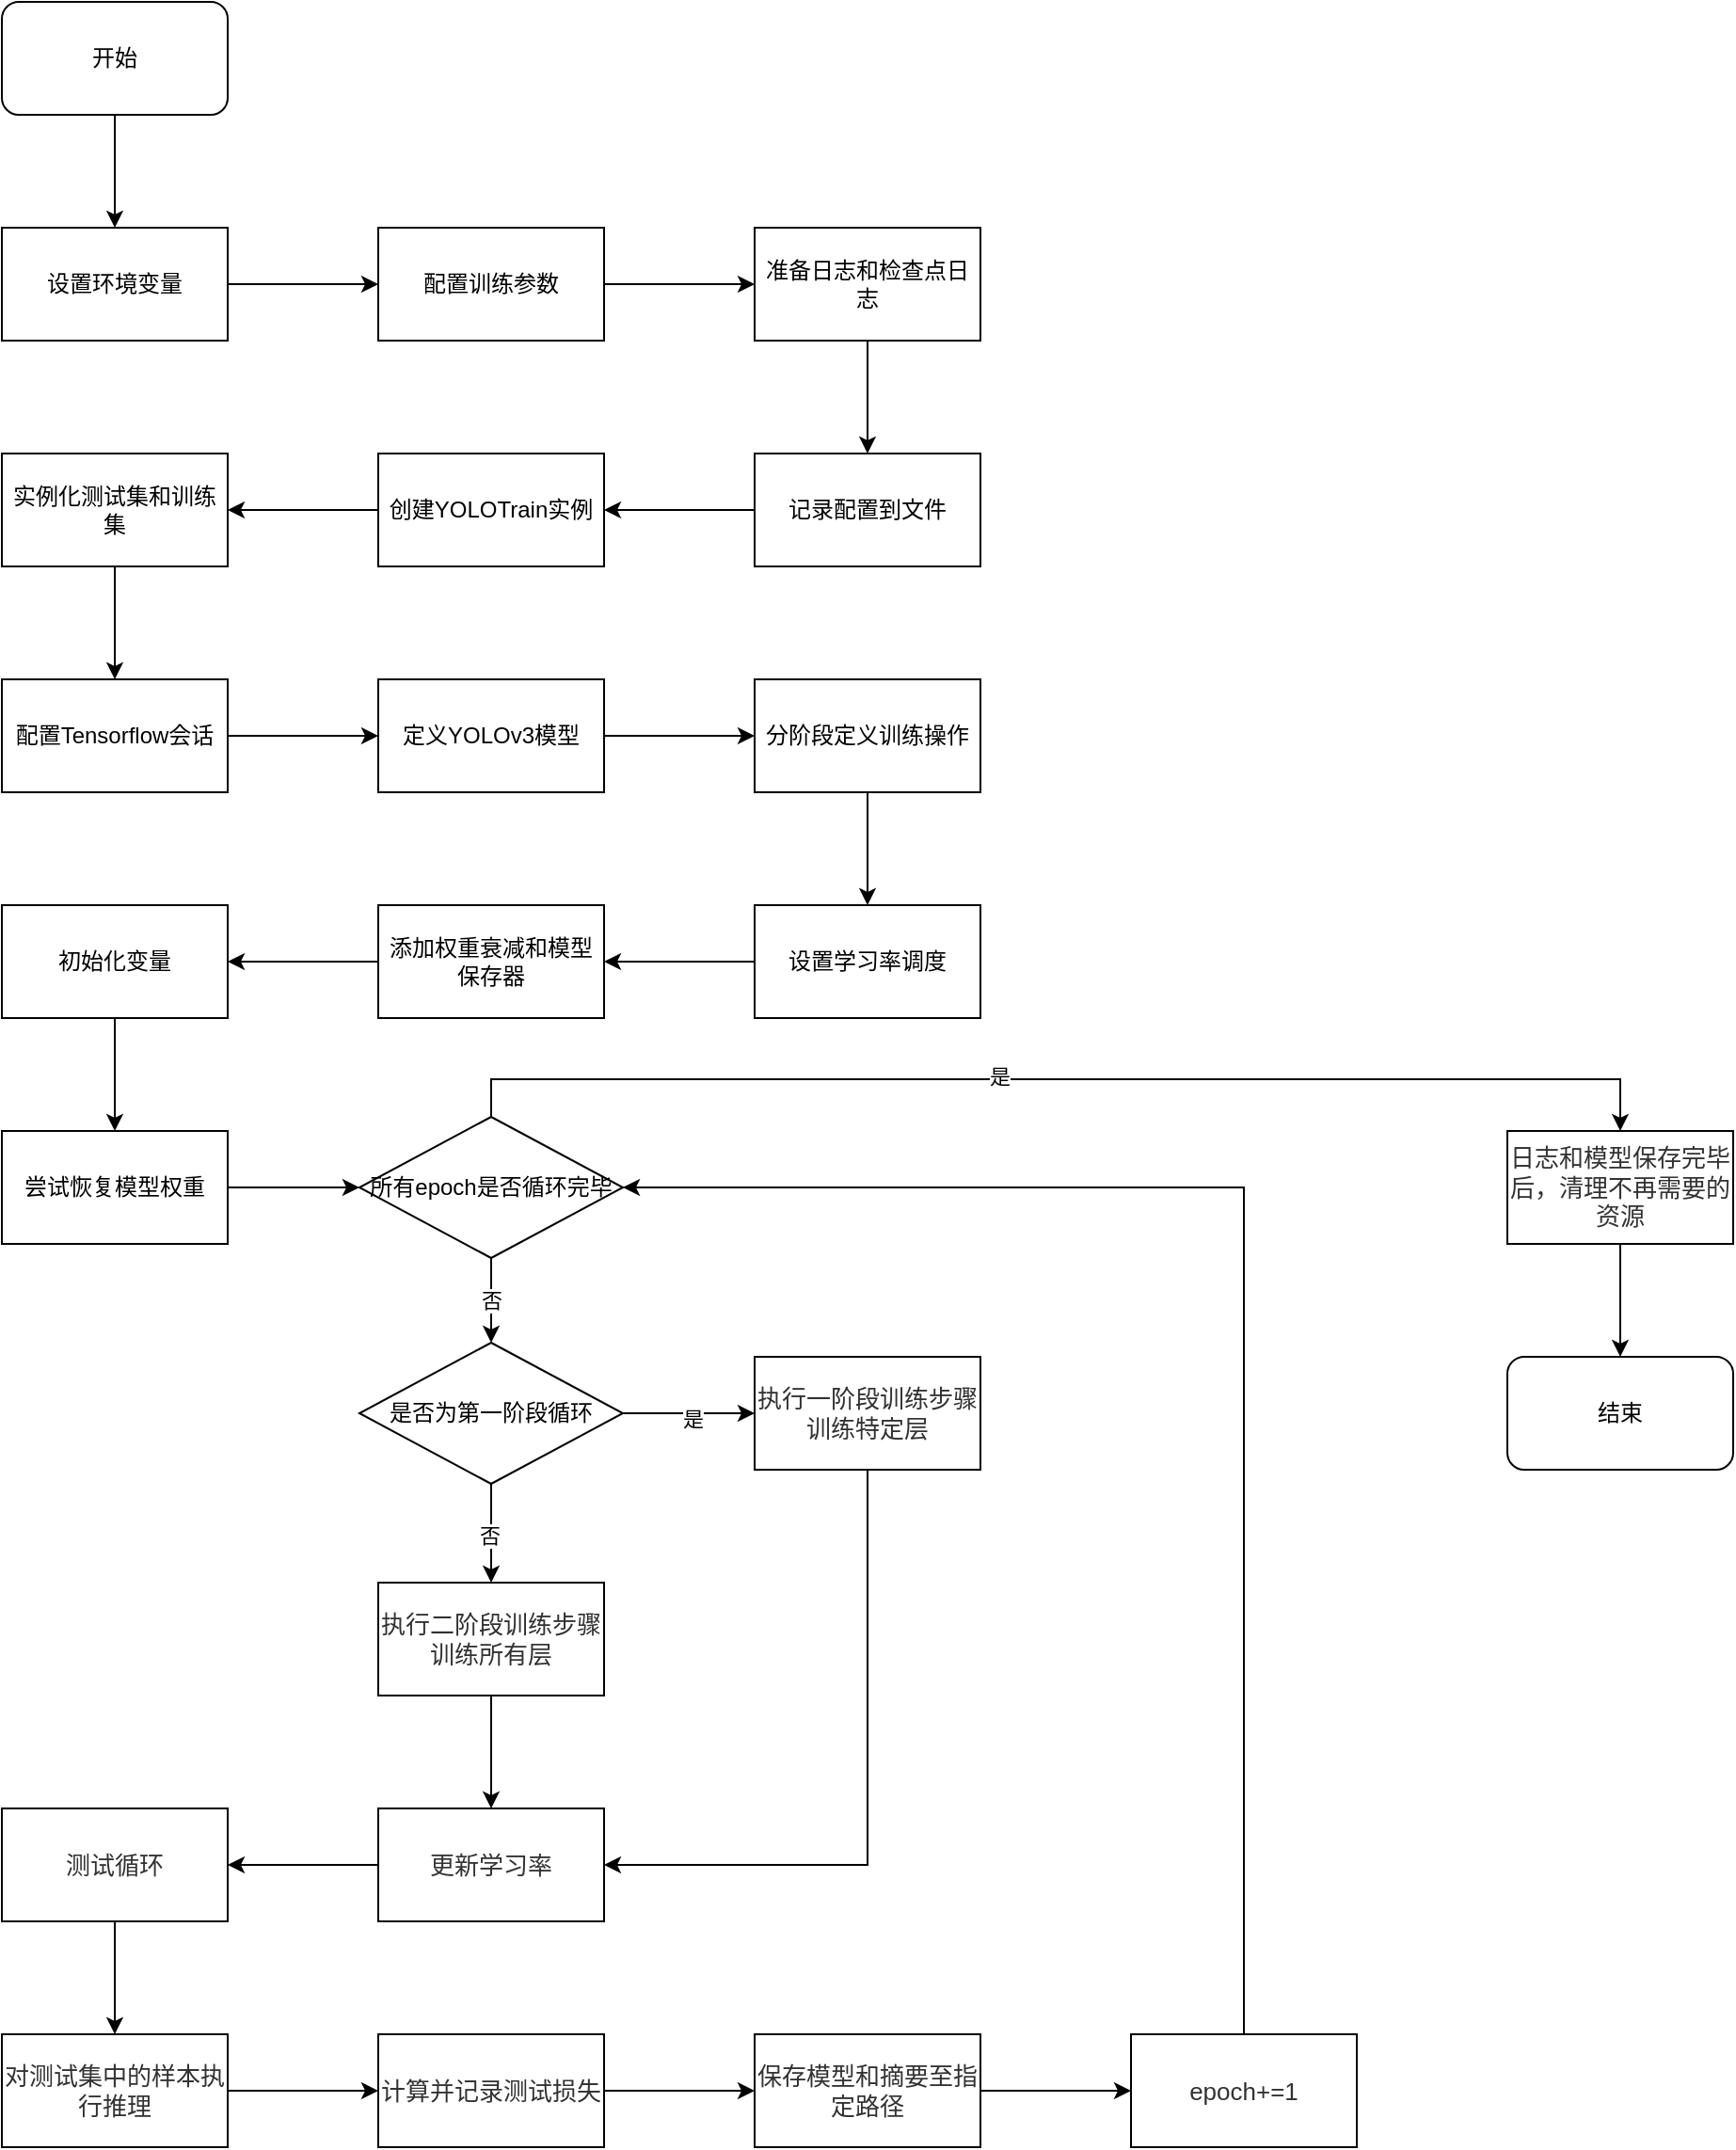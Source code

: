 <mxfile version="24.4.0" type="github">
  <diagram name="第 1 页" id="zYh_uFx0zvC80kyLPUVe">
    <mxGraphModel dx="1030" dy="1308" grid="1" gridSize="10" guides="1" tooltips="1" connect="1" arrows="1" fold="1" page="1" pageScale="1" pageWidth="827" pageHeight="1169" math="0" shadow="0">
      <root>
        <mxCell id="0" />
        <mxCell id="1" parent="0" />
        <mxCell id="XAgX9X6kNNlkOWU7wytl-17" style="edgeStyle=orthogonalEdgeStyle;rounded=0;orthogonalLoop=1;jettySize=auto;html=1;exitX=0.5;exitY=1;exitDx=0;exitDy=0;entryX=0.5;entryY=0;entryDx=0;entryDy=0;" edge="1" parent="1" source="XAgX9X6kNNlkOWU7wytl-1" target="XAgX9X6kNNlkOWU7wytl-2">
          <mxGeometry relative="1" as="geometry" />
        </mxCell>
        <mxCell id="XAgX9X6kNNlkOWU7wytl-1" value="开始" style="rounded=1;whiteSpace=wrap;html=1;" vertex="1" parent="1">
          <mxGeometry x="160" y="340" width="120" height="60" as="geometry" />
        </mxCell>
        <mxCell id="XAgX9X6kNNlkOWU7wytl-18" style="edgeStyle=orthogonalEdgeStyle;rounded=0;orthogonalLoop=1;jettySize=auto;html=1;exitX=1;exitY=0.5;exitDx=0;exitDy=0;entryX=0;entryY=0.5;entryDx=0;entryDy=0;" edge="1" parent="1" source="XAgX9X6kNNlkOWU7wytl-2" target="XAgX9X6kNNlkOWU7wytl-3">
          <mxGeometry relative="1" as="geometry" />
        </mxCell>
        <mxCell id="XAgX9X6kNNlkOWU7wytl-2" value="设置环境变量" style="rounded=0;whiteSpace=wrap;html=1;" vertex="1" parent="1">
          <mxGeometry x="160" y="460" width="120" height="60" as="geometry" />
        </mxCell>
        <mxCell id="XAgX9X6kNNlkOWU7wytl-19" style="edgeStyle=orthogonalEdgeStyle;rounded=0;orthogonalLoop=1;jettySize=auto;html=1;exitX=1;exitY=0.5;exitDx=0;exitDy=0;" edge="1" parent="1" source="XAgX9X6kNNlkOWU7wytl-3" target="XAgX9X6kNNlkOWU7wytl-4">
          <mxGeometry relative="1" as="geometry" />
        </mxCell>
        <mxCell id="XAgX9X6kNNlkOWU7wytl-3" value="配置训练参数" style="rounded=0;whiteSpace=wrap;html=1;" vertex="1" parent="1">
          <mxGeometry x="360" y="460" width="120" height="60" as="geometry" />
        </mxCell>
        <mxCell id="XAgX9X6kNNlkOWU7wytl-20" style="edgeStyle=orthogonalEdgeStyle;rounded=0;orthogonalLoop=1;jettySize=auto;html=1;exitX=0.5;exitY=1;exitDx=0;exitDy=0;entryX=0.5;entryY=0;entryDx=0;entryDy=0;" edge="1" parent="1" source="XAgX9X6kNNlkOWU7wytl-4" target="XAgX9X6kNNlkOWU7wytl-7">
          <mxGeometry relative="1" as="geometry" />
        </mxCell>
        <mxCell id="XAgX9X6kNNlkOWU7wytl-4" value="准备日志和检查点日志" style="rounded=0;whiteSpace=wrap;html=1;" vertex="1" parent="1">
          <mxGeometry x="560" y="460" width="120" height="60" as="geometry" />
        </mxCell>
        <mxCell id="XAgX9X6kNNlkOWU7wytl-23" style="edgeStyle=orthogonalEdgeStyle;rounded=0;orthogonalLoop=1;jettySize=auto;html=1;exitX=0.5;exitY=1;exitDx=0;exitDy=0;entryX=0.5;entryY=0;entryDx=0;entryDy=0;" edge="1" parent="1" source="XAgX9X6kNNlkOWU7wytl-5" target="XAgX9X6kNNlkOWU7wytl-8">
          <mxGeometry relative="1" as="geometry" />
        </mxCell>
        <mxCell id="XAgX9X6kNNlkOWU7wytl-5" value="实例化测试集和训练集" style="rounded=0;whiteSpace=wrap;html=1;" vertex="1" parent="1">
          <mxGeometry x="160" y="580" width="120" height="60" as="geometry" />
        </mxCell>
        <mxCell id="XAgX9X6kNNlkOWU7wytl-22" style="edgeStyle=orthogonalEdgeStyle;rounded=0;orthogonalLoop=1;jettySize=auto;html=1;exitX=0;exitY=0.5;exitDx=0;exitDy=0;entryX=1;entryY=0.5;entryDx=0;entryDy=0;" edge="1" parent="1" source="XAgX9X6kNNlkOWU7wytl-6" target="XAgX9X6kNNlkOWU7wytl-5">
          <mxGeometry relative="1" as="geometry" />
        </mxCell>
        <mxCell id="XAgX9X6kNNlkOWU7wytl-6" value="创建YOLOTrain实例" style="rounded=0;whiteSpace=wrap;html=1;" vertex="1" parent="1">
          <mxGeometry x="360" y="580" width="120" height="60" as="geometry" />
        </mxCell>
        <mxCell id="XAgX9X6kNNlkOWU7wytl-21" style="edgeStyle=orthogonalEdgeStyle;rounded=0;orthogonalLoop=1;jettySize=auto;html=1;exitX=0;exitY=0.5;exitDx=0;exitDy=0;entryX=1;entryY=0.5;entryDx=0;entryDy=0;" edge="1" parent="1" source="XAgX9X6kNNlkOWU7wytl-7" target="XAgX9X6kNNlkOWU7wytl-6">
          <mxGeometry relative="1" as="geometry" />
        </mxCell>
        <mxCell id="XAgX9X6kNNlkOWU7wytl-7" value="记录配置到文件" style="rounded=0;whiteSpace=wrap;html=1;" vertex="1" parent="1">
          <mxGeometry x="560" y="580" width="120" height="60" as="geometry" />
        </mxCell>
        <mxCell id="XAgX9X6kNNlkOWU7wytl-24" style="edgeStyle=orthogonalEdgeStyle;rounded=0;orthogonalLoop=1;jettySize=auto;html=1;exitX=1;exitY=0.5;exitDx=0;exitDy=0;" edge="1" parent="1" source="XAgX9X6kNNlkOWU7wytl-8" target="XAgX9X6kNNlkOWU7wytl-9">
          <mxGeometry relative="1" as="geometry" />
        </mxCell>
        <mxCell id="XAgX9X6kNNlkOWU7wytl-8" value="配置Tensorflow会话" style="rounded=0;whiteSpace=wrap;html=1;" vertex="1" parent="1">
          <mxGeometry x="160" y="700" width="120" height="60" as="geometry" />
        </mxCell>
        <mxCell id="XAgX9X6kNNlkOWU7wytl-25" style="edgeStyle=orthogonalEdgeStyle;rounded=0;orthogonalLoop=1;jettySize=auto;html=1;exitX=1;exitY=0.5;exitDx=0;exitDy=0;" edge="1" parent="1" source="XAgX9X6kNNlkOWU7wytl-9" target="XAgX9X6kNNlkOWU7wytl-10">
          <mxGeometry relative="1" as="geometry" />
        </mxCell>
        <mxCell id="XAgX9X6kNNlkOWU7wytl-9" value="定义YOLOv3模型" style="rounded=0;whiteSpace=wrap;html=1;" vertex="1" parent="1">
          <mxGeometry x="360" y="700" width="120" height="60" as="geometry" />
        </mxCell>
        <mxCell id="XAgX9X6kNNlkOWU7wytl-26" style="edgeStyle=orthogonalEdgeStyle;rounded=0;orthogonalLoop=1;jettySize=auto;html=1;exitX=0.5;exitY=1;exitDx=0;exitDy=0;" edge="1" parent="1" source="XAgX9X6kNNlkOWU7wytl-10" target="XAgX9X6kNNlkOWU7wytl-13">
          <mxGeometry relative="1" as="geometry" />
        </mxCell>
        <mxCell id="XAgX9X6kNNlkOWU7wytl-10" value="分阶段定义训练操作" style="rounded=0;whiteSpace=wrap;html=1;" vertex="1" parent="1">
          <mxGeometry x="560" y="700" width="120" height="60" as="geometry" />
        </mxCell>
        <mxCell id="XAgX9X6kNNlkOWU7wytl-29" style="edgeStyle=orthogonalEdgeStyle;rounded=0;orthogonalLoop=1;jettySize=auto;html=1;exitX=0.5;exitY=1;exitDx=0;exitDy=0;" edge="1" parent="1" source="XAgX9X6kNNlkOWU7wytl-11" target="XAgX9X6kNNlkOWU7wytl-14">
          <mxGeometry relative="1" as="geometry" />
        </mxCell>
        <mxCell id="XAgX9X6kNNlkOWU7wytl-11" value="初始化变量" style="rounded=0;whiteSpace=wrap;html=1;" vertex="1" parent="1">
          <mxGeometry x="160" y="820" width="120" height="60" as="geometry" />
        </mxCell>
        <mxCell id="XAgX9X6kNNlkOWU7wytl-28" style="edgeStyle=orthogonalEdgeStyle;rounded=0;orthogonalLoop=1;jettySize=auto;html=1;exitX=0;exitY=0.5;exitDx=0;exitDy=0;" edge="1" parent="1" source="XAgX9X6kNNlkOWU7wytl-12" target="XAgX9X6kNNlkOWU7wytl-11">
          <mxGeometry relative="1" as="geometry" />
        </mxCell>
        <mxCell id="XAgX9X6kNNlkOWU7wytl-12" value="添加权重衰减和模型保存器" style="rounded=0;whiteSpace=wrap;html=1;" vertex="1" parent="1">
          <mxGeometry x="360" y="820" width="120" height="60" as="geometry" />
        </mxCell>
        <mxCell id="XAgX9X6kNNlkOWU7wytl-27" style="edgeStyle=orthogonalEdgeStyle;rounded=0;orthogonalLoop=1;jettySize=auto;html=1;exitX=0;exitY=0.5;exitDx=0;exitDy=0;" edge="1" parent="1" source="XAgX9X6kNNlkOWU7wytl-13" target="XAgX9X6kNNlkOWU7wytl-12">
          <mxGeometry relative="1" as="geometry" />
        </mxCell>
        <mxCell id="XAgX9X6kNNlkOWU7wytl-13" value="设置学习率调度" style="rounded=0;whiteSpace=wrap;html=1;" vertex="1" parent="1">
          <mxGeometry x="560" y="820" width="120" height="60" as="geometry" />
        </mxCell>
        <mxCell id="XAgX9X6kNNlkOWU7wytl-36" style="edgeStyle=orthogonalEdgeStyle;rounded=0;orthogonalLoop=1;jettySize=auto;html=1;exitX=1;exitY=0.5;exitDx=0;exitDy=0;entryX=0;entryY=0.5;entryDx=0;entryDy=0;" edge="1" parent="1" source="XAgX9X6kNNlkOWU7wytl-14" target="XAgX9X6kNNlkOWU7wytl-30">
          <mxGeometry relative="1" as="geometry" />
        </mxCell>
        <mxCell id="XAgX9X6kNNlkOWU7wytl-14" value="尝试恢复模型权重" style="rounded=0;whiteSpace=wrap;html=1;" vertex="1" parent="1">
          <mxGeometry x="160" y="940" width="120" height="60" as="geometry" />
        </mxCell>
        <mxCell id="XAgX9X6kNNlkOWU7wytl-43" style="edgeStyle=orthogonalEdgeStyle;rounded=0;orthogonalLoop=1;jettySize=auto;html=1;exitX=0.5;exitY=1;exitDx=0;exitDy=0;entryX=0.5;entryY=0;entryDx=0;entryDy=0;" edge="1" parent="1" source="XAgX9X6kNNlkOWU7wytl-30" target="XAgX9X6kNNlkOWU7wytl-41">
          <mxGeometry relative="1" as="geometry" />
        </mxCell>
        <mxCell id="XAgX9X6kNNlkOWU7wytl-44" value="否" style="edgeLabel;html=1;align=center;verticalAlign=middle;resizable=0;points=[];" vertex="1" connectable="0" parent="XAgX9X6kNNlkOWU7wytl-43">
          <mxGeometry relative="1" as="geometry">
            <mxPoint as="offset" />
          </mxGeometry>
        </mxCell>
        <mxCell id="XAgX9X6kNNlkOWU7wytl-64" style="edgeStyle=orthogonalEdgeStyle;rounded=0;orthogonalLoop=1;jettySize=auto;html=1;exitX=0.5;exitY=0;exitDx=0;exitDy=0;entryX=0.5;entryY=0;entryDx=0;entryDy=0;" edge="1" parent="1" source="XAgX9X6kNNlkOWU7wytl-30" target="XAgX9X6kNNlkOWU7wytl-33">
          <mxGeometry relative="1" as="geometry" />
        </mxCell>
        <mxCell id="XAgX9X6kNNlkOWU7wytl-65" value="是" style="edgeLabel;html=1;align=center;verticalAlign=middle;resizable=0;points=[];" vertex="1" connectable="0" parent="XAgX9X6kNNlkOWU7wytl-64">
          <mxGeometry x="-0.106" y="2" relative="1" as="geometry">
            <mxPoint as="offset" />
          </mxGeometry>
        </mxCell>
        <mxCell id="XAgX9X6kNNlkOWU7wytl-30" value="所有epoch是否循环完毕" style="rhombus;whiteSpace=wrap;html=1;" vertex="1" parent="1">
          <mxGeometry x="350" y="932.5" width="140" height="75" as="geometry" />
        </mxCell>
        <mxCell id="XAgX9X6kNNlkOWU7wytl-70" style="edgeStyle=orthogonalEdgeStyle;rounded=0;orthogonalLoop=1;jettySize=auto;html=1;exitX=0.5;exitY=1;exitDx=0;exitDy=0;entryX=0.5;entryY=0;entryDx=0;entryDy=0;" edge="1" parent="1" source="XAgX9X6kNNlkOWU7wytl-33" target="XAgX9X6kNNlkOWU7wytl-69">
          <mxGeometry relative="1" as="geometry" />
        </mxCell>
        <mxCell id="XAgX9X6kNNlkOWU7wytl-33" value="&lt;meta charset=&quot;utf-8&quot;&gt;&lt;span style=&quot;caret-color: rgb(50, 50, 50); color: rgb(50, 50, 50); font-family: &amp;quot;Microsoft YaHei&amp;quot;, 微软雅黑, Arial; font-size: 13px; font-style: normal; font-variant-caps: normal; font-weight: 400; letter-spacing: normal; orphans: auto; text-align: center; text-indent: 0px; text-transform: none; white-space: normal; widows: auto; word-spacing: 0px; -webkit-text-stroke-width: 0px; background-color: rgba(255, 255, 255, 0.01); text-decoration: none; display: inline !important; float: none;&quot;&gt;日志和模型保存完毕后，清理不再需要的资源&lt;/span&gt;" style="rounded=0;whiteSpace=wrap;html=1;" vertex="1" parent="1">
          <mxGeometry x="960" y="940" width="120" height="60" as="geometry" />
        </mxCell>
        <mxCell id="XAgX9X6kNNlkOWU7wytl-53" style="edgeStyle=orthogonalEdgeStyle;rounded=0;orthogonalLoop=1;jettySize=auto;html=1;exitX=0.5;exitY=1;exitDx=0;exitDy=0;entryX=1;entryY=0.5;entryDx=0;entryDy=0;" edge="1" parent="1" source="XAgX9X6kNNlkOWU7wytl-40" target="XAgX9X6kNNlkOWU7wytl-50">
          <mxGeometry relative="1" as="geometry" />
        </mxCell>
        <mxCell id="XAgX9X6kNNlkOWU7wytl-40" value="&lt;span style=&quot;color: rgb(50, 50, 50); font-family: &amp;quot;Microsoft YaHei&amp;quot;, 微软雅黑, Arial; font-size: 13px; caret-color: rgb(50, 50, 50); background-color: rgba(255, 255, 255, 0.01);&quot;&gt;执行一阶段训练步骤&lt;/span&gt;&lt;div&gt;&lt;span style=&quot;color: rgb(50, 50, 50); font-family: &amp;quot;Microsoft YaHei&amp;quot;, 微软雅黑, Arial; font-size: 13px; caret-color: rgb(50, 50, 50); background-color: rgba(255, 255, 255, 0.01);&quot;&gt;训练特定层&lt;/span&gt;&lt;/div&gt;" style="rounded=0;whiteSpace=wrap;html=1;" vertex="1" parent="1">
          <mxGeometry x="560" y="1060" width="120" height="60" as="geometry" />
        </mxCell>
        <mxCell id="XAgX9X6kNNlkOWU7wytl-45" style="edgeStyle=orthogonalEdgeStyle;rounded=0;orthogonalLoop=1;jettySize=auto;html=1;exitX=1;exitY=0.5;exitDx=0;exitDy=0;" edge="1" parent="1" source="XAgX9X6kNNlkOWU7wytl-41" target="XAgX9X6kNNlkOWU7wytl-40">
          <mxGeometry relative="1" as="geometry" />
        </mxCell>
        <mxCell id="XAgX9X6kNNlkOWU7wytl-46" value="是" style="edgeLabel;html=1;align=center;verticalAlign=middle;resizable=0;points=[];" vertex="1" connectable="0" parent="XAgX9X6kNNlkOWU7wytl-45">
          <mxGeometry x="0.057" y="-3" relative="1" as="geometry">
            <mxPoint as="offset" />
          </mxGeometry>
        </mxCell>
        <mxCell id="XAgX9X6kNNlkOWU7wytl-48" style="edgeStyle=orthogonalEdgeStyle;rounded=0;orthogonalLoop=1;jettySize=auto;html=1;exitX=0.5;exitY=1;exitDx=0;exitDy=0;" edge="1" parent="1" source="XAgX9X6kNNlkOWU7wytl-41" target="XAgX9X6kNNlkOWU7wytl-47">
          <mxGeometry relative="1" as="geometry" />
        </mxCell>
        <mxCell id="XAgX9X6kNNlkOWU7wytl-49" value="否" style="edgeLabel;html=1;align=center;verticalAlign=middle;resizable=0;points=[];" vertex="1" connectable="0" parent="XAgX9X6kNNlkOWU7wytl-48">
          <mxGeometry x="0.009" y="-1" relative="1" as="geometry">
            <mxPoint y="1" as="offset" />
          </mxGeometry>
        </mxCell>
        <mxCell id="XAgX9X6kNNlkOWU7wytl-41" value="是否为第一阶段循环" style="rhombus;whiteSpace=wrap;html=1;" vertex="1" parent="1">
          <mxGeometry x="350" y="1052.5" width="140" height="75" as="geometry" />
        </mxCell>
        <mxCell id="XAgX9X6kNNlkOWU7wytl-52" style="edgeStyle=orthogonalEdgeStyle;rounded=0;orthogonalLoop=1;jettySize=auto;html=1;exitX=0.5;exitY=1;exitDx=0;exitDy=0;entryX=0.5;entryY=0;entryDx=0;entryDy=0;" edge="1" parent="1" source="XAgX9X6kNNlkOWU7wytl-47" target="XAgX9X6kNNlkOWU7wytl-50">
          <mxGeometry relative="1" as="geometry" />
        </mxCell>
        <mxCell id="XAgX9X6kNNlkOWU7wytl-47" value="&lt;span style=&quot;caret-color: rgb(50, 50, 50); color: rgb(50, 50, 50); font-family: &amp;quot;Microsoft YaHei&amp;quot;, 微软雅黑, Arial; font-size: 13px; background-color: rgba(255, 255, 255, 0.01);&quot;&gt;执行二阶段训练步骤&lt;/span&gt;&lt;div&gt;&lt;font face=&quot;Microsoft YaHei, 微软雅黑, Arial&quot; color=&quot;#323232&quot;&gt;&lt;span style=&quot;font-size: 13px; caret-color: rgb(50, 50, 50); background-color: rgba(255, 255, 255, 0.01);&quot;&gt;训练所有层&lt;/span&gt;&lt;/font&gt;&lt;/div&gt;" style="rounded=0;whiteSpace=wrap;html=1;" vertex="1" parent="1">
          <mxGeometry x="360" y="1180" width="120" height="60" as="geometry" />
        </mxCell>
        <mxCell id="XAgX9X6kNNlkOWU7wytl-54" style="edgeStyle=orthogonalEdgeStyle;rounded=0;orthogonalLoop=1;jettySize=auto;html=1;exitX=0;exitY=0.5;exitDx=0;exitDy=0;entryX=1;entryY=0.5;entryDx=0;entryDy=0;" edge="1" parent="1" source="XAgX9X6kNNlkOWU7wytl-50">
          <mxGeometry relative="1" as="geometry">
            <mxPoint x="280" y="1330" as="targetPoint" />
          </mxGeometry>
        </mxCell>
        <mxCell id="XAgX9X6kNNlkOWU7wytl-50" value="&lt;span style=&quot;caret-color: rgb(50, 50, 50); color: rgb(50, 50, 50); font-family: &amp;quot;Microsoft YaHei&amp;quot;, 微软雅黑, Arial; font-size: 13px; background-color: rgba(255, 255, 255, 0.01);&quot;&gt;更新学习率&lt;/span&gt;" style="rounded=0;whiteSpace=wrap;html=1;" vertex="1" parent="1">
          <mxGeometry x="360" y="1300" width="120" height="60" as="geometry" />
        </mxCell>
        <mxCell id="XAgX9X6kNNlkOWU7wytl-72" style="edgeStyle=orthogonalEdgeStyle;rounded=0;orthogonalLoop=1;jettySize=auto;html=1;exitX=0.5;exitY=1;exitDx=0;exitDy=0;entryX=0.5;entryY=0;entryDx=0;entryDy=0;" edge="1" parent="1" source="XAgX9X6kNNlkOWU7wytl-55" target="XAgX9X6kNNlkOWU7wytl-56">
          <mxGeometry relative="1" as="geometry" />
        </mxCell>
        <mxCell id="XAgX9X6kNNlkOWU7wytl-55" value="&lt;span style=&quot;caret-color: rgb(50, 50, 50); color: rgb(50, 50, 50); font-family: &amp;quot;Microsoft YaHei&amp;quot;, 微软雅黑, Arial; font-size: 13px; background-color: rgba(255, 255, 255, 0.01);&quot;&gt;测试循环&lt;/span&gt;" style="rounded=0;whiteSpace=wrap;html=1;" vertex="1" parent="1">
          <mxGeometry x="160" y="1300" width="120" height="60" as="geometry" />
        </mxCell>
        <mxCell id="XAgX9X6kNNlkOWU7wytl-62" style="edgeStyle=orthogonalEdgeStyle;rounded=0;orthogonalLoop=1;jettySize=auto;html=1;exitX=1;exitY=0.5;exitDx=0;exitDy=0;entryX=0;entryY=0.5;entryDx=0;entryDy=0;" edge="1" parent="1" source="XAgX9X6kNNlkOWU7wytl-56" target="XAgX9X6kNNlkOWU7wytl-58">
          <mxGeometry relative="1" as="geometry" />
        </mxCell>
        <mxCell id="XAgX9X6kNNlkOWU7wytl-56" value="&lt;span style=&quot;caret-color: rgb(50, 50, 50); color: rgb(50, 50, 50); font-family: &amp;quot;Microsoft YaHei&amp;quot;, 微软雅黑, Arial; font-size: 13px; background-color: rgba(255, 255, 255, 0.01);&quot;&gt;对测试集中的样本执行推理&lt;/span&gt;" style="rounded=0;whiteSpace=wrap;html=1;" vertex="1" parent="1">
          <mxGeometry x="160" y="1420" width="120" height="60" as="geometry" />
        </mxCell>
        <mxCell id="XAgX9X6kNNlkOWU7wytl-76" style="edgeStyle=orthogonalEdgeStyle;rounded=0;orthogonalLoop=1;jettySize=auto;html=1;exitX=1;exitY=0.5;exitDx=0;exitDy=0;entryX=0;entryY=0.5;entryDx=0;entryDy=0;" edge="1" parent="1" source="XAgX9X6kNNlkOWU7wytl-58" target="XAgX9X6kNNlkOWU7wytl-59">
          <mxGeometry relative="1" as="geometry" />
        </mxCell>
        <mxCell id="XAgX9X6kNNlkOWU7wytl-58" value="&lt;span style=&quot;caret-color: rgb(50, 50, 50); color: rgb(50, 50, 50); font-family: &amp;quot;Microsoft YaHei&amp;quot;, 微软雅黑, Arial; font-size: 13px; background-color: rgba(255, 255, 255, 0.01);&quot;&gt;计算并记录测试损失&lt;/span&gt;" style="rounded=0;whiteSpace=wrap;html=1;" vertex="1" parent="1">
          <mxGeometry x="360" y="1420" width="120" height="60" as="geometry" />
        </mxCell>
        <mxCell id="XAgX9X6kNNlkOWU7wytl-67" style="edgeStyle=orthogonalEdgeStyle;rounded=0;orthogonalLoop=1;jettySize=auto;html=1;exitX=1;exitY=0.5;exitDx=0;exitDy=0;entryX=0;entryY=0.5;entryDx=0;entryDy=0;" edge="1" parent="1" source="XAgX9X6kNNlkOWU7wytl-59">
          <mxGeometry relative="1" as="geometry">
            <mxPoint x="760" y="1450" as="targetPoint" />
          </mxGeometry>
        </mxCell>
        <mxCell id="XAgX9X6kNNlkOWU7wytl-59" value="&lt;span style=&quot;caret-color: rgb(50, 50, 50); color: rgb(50, 50, 50); font-family: &amp;quot;Microsoft YaHei&amp;quot;, 微软雅黑, Arial; font-size: 13px; background-color: rgba(255, 255, 255, 0.01);&quot;&gt;保存模型和摘要至指定路径&lt;/span&gt;" style="rounded=0;whiteSpace=wrap;html=1;" vertex="1" parent="1">
          <mxGeometry x="560" y="1420" width="120" height="60" as="geometry" />
        </mxCell>
        <mxCell id="XAgX9X6kNNlkOWU7wytl-77" style="edgeStyle=orthogonalEdgeStyle;rounded=0;orthogonalLoop=1;jettySize=auto;html=1;exitX=0.5;exitY=0;exitDx=0;exitDy=0;entryX=1;entryY=0.5;entryDx=0;entryDy=0;" edge="1" parent="1" source="XAgX9X6kNNlkOWU7wytl-66" target="XAgX9X6kNNlkOWU7wytl-30">
          <mxGeometry relative="1" as="geometry" />
        </mxCell>
        <mxCell id="XAgX9X6kNNlkOWU7wytl-66" value="&lt;span style=&quot;caret-color: rgb(50, 50, 50); color: rgb(50, 50, 50); font-family: &amp;quot;Microsoft YaHei&amp;quot;, 微软雅黑, Arial; font-size: 13px; background-color: rgba(255, 255, 255, 0.01);&quot;&gt;epoch+=1&lt;/span&gt;" style="rounded=0;whiteSpace=wrap;html=1;" vertex="1" parent="1">
          <mxGeometry x="760" y="1420" width="120" height="60" as="geometry" />
        </mxCell>
        <mxCell id="XAgX9X6kNNlkOWU7wytl-69" value="结束" style="rounded=1;whiteSpace=wrap;html=1;" vertex="1" parent="1">
          <mxGeometry x="960" y="1060" width="120" height="60" as="geometry" />
        </mxCell>
      </root>
    </mxGraphModel>
  </diagram>
</mxfile>
